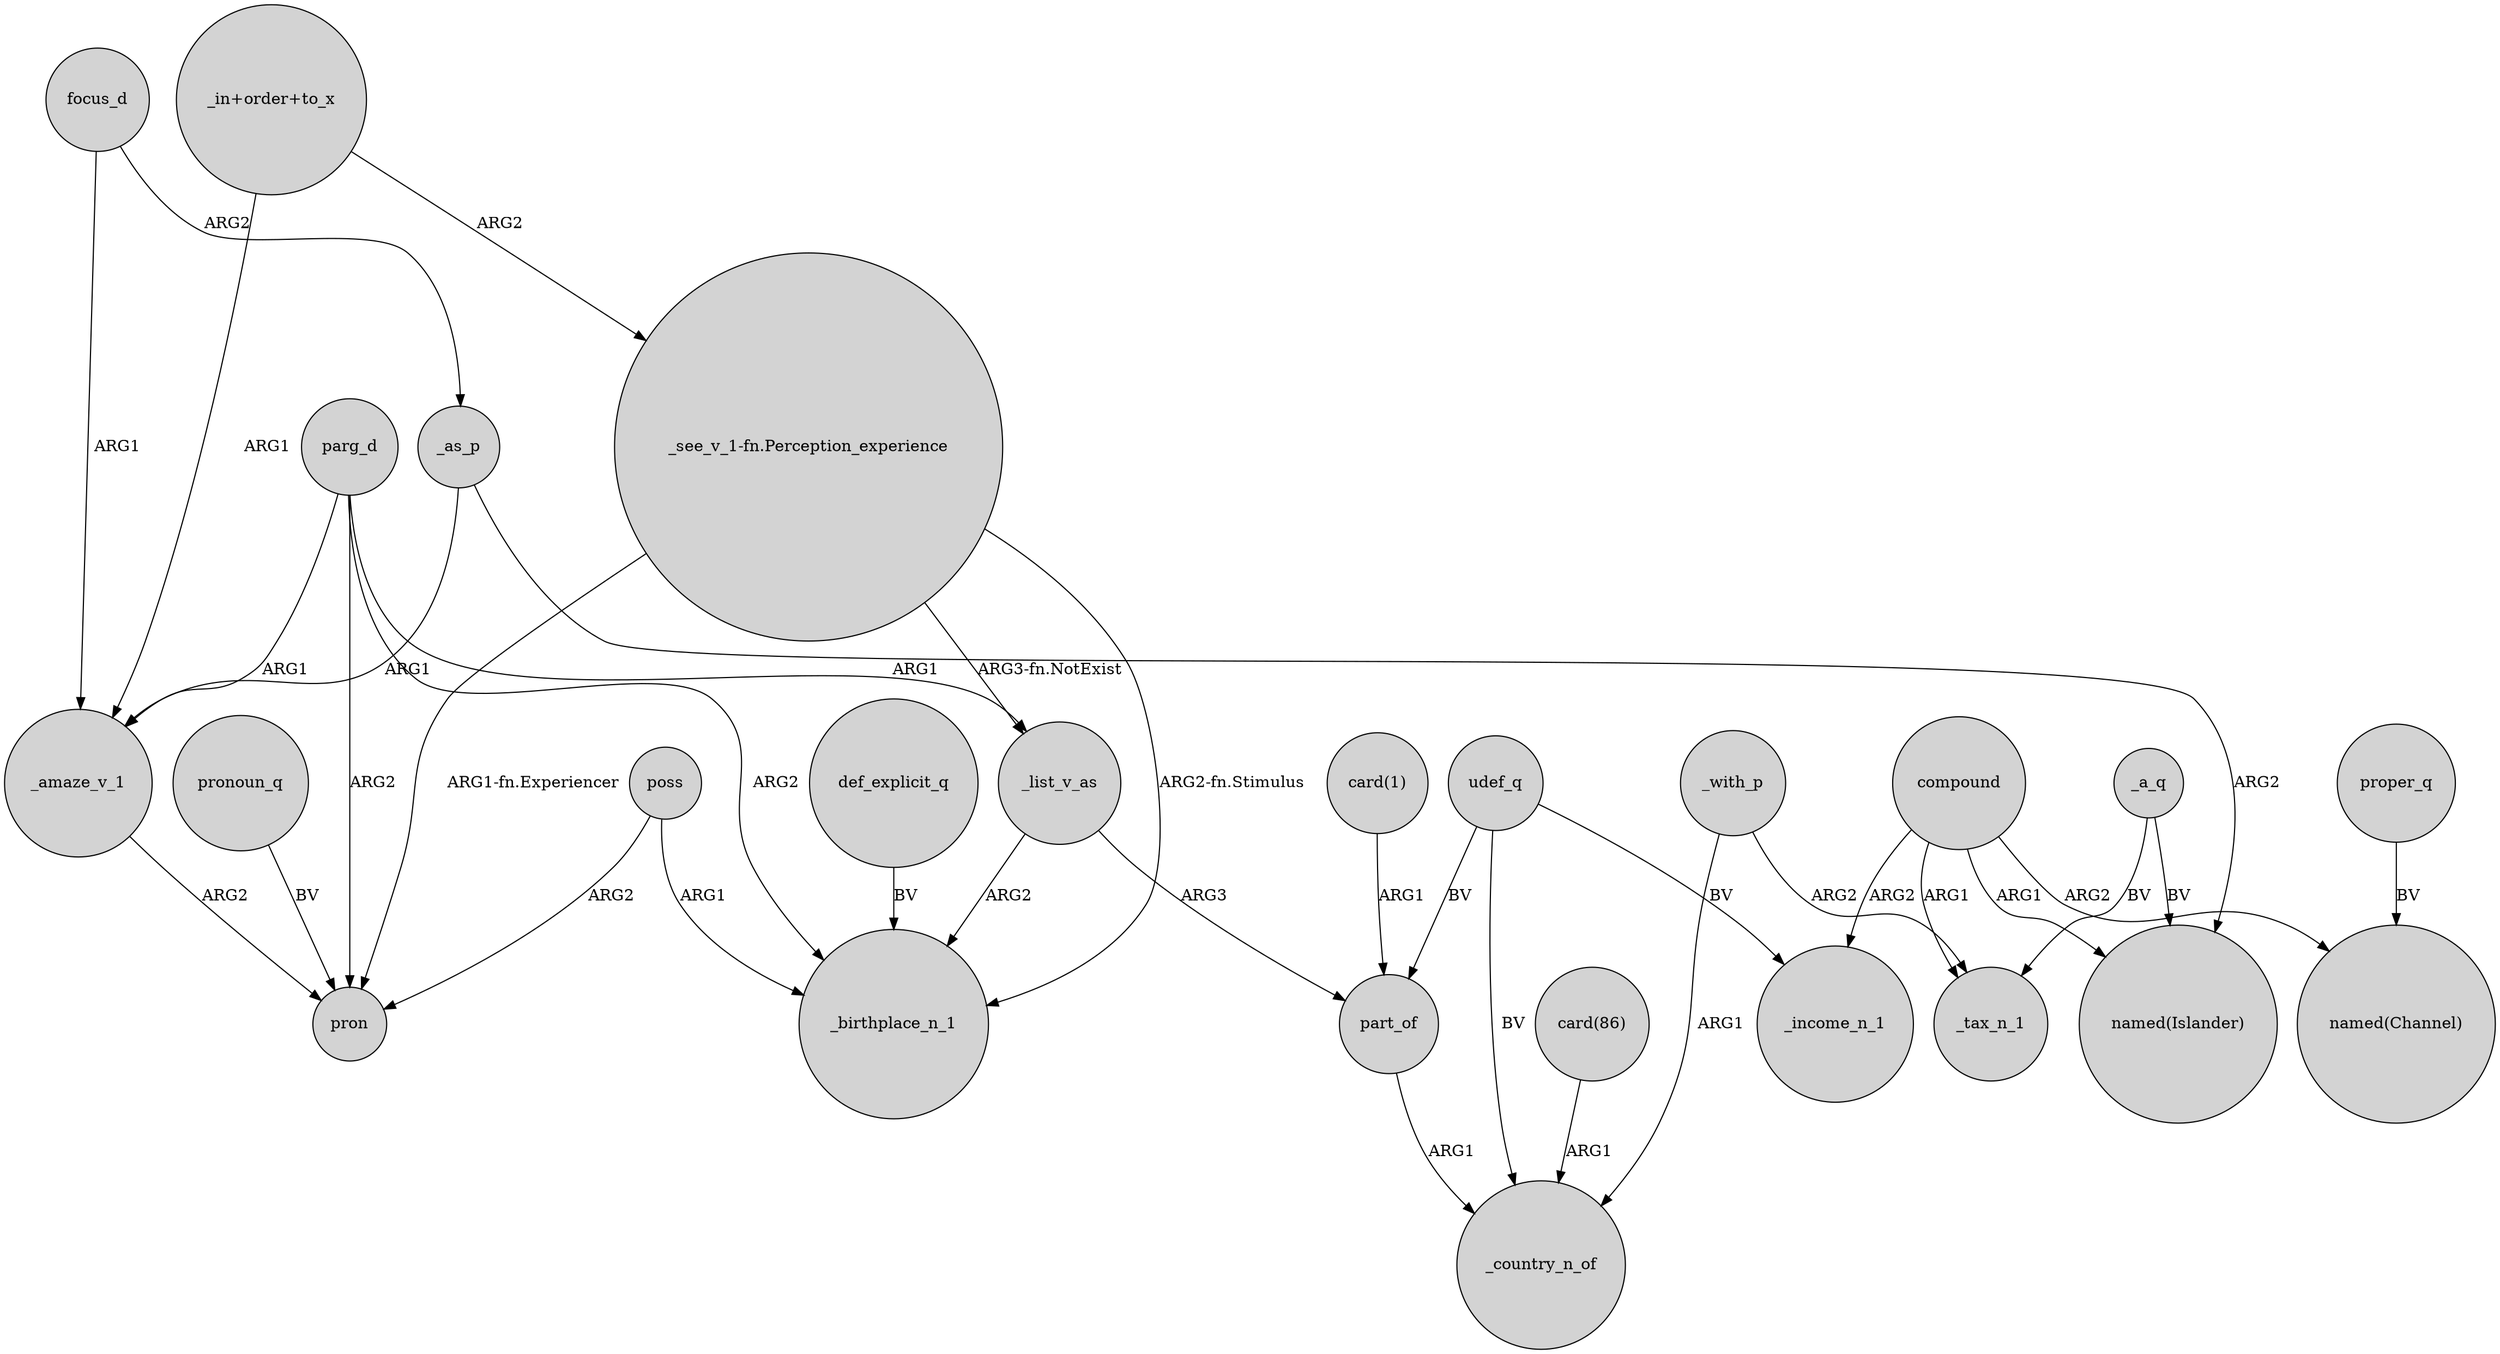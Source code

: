 digraph {
	node [shape=circle style=filled]
	"_in+order+to_x" -> "_see_v_1-fn.Perception_experience" [label=ARG2]
	"_see_v_1-fn.Perception_experience" -> pron [label="ARG1-fn.Experiencer"]
	parg_d -> _list_v_as [label=ARG1]
	udef_q -> part_of [label=BV]
	def_explicit_q -> _birthplace_n_1 [label=BV]
	poss -> pron [label=ARG2]
	parg_d -> _birthplace_n_1 [label=ARG2]
	part_of -> _country_n_of [label=ARG1]
	focus_d -> _as_p [label=ARG2]
	compound -> _tax_n_1 [label=ARG1]
	_a_q -> _tax_n_1 [label=BV]
	parg_d -> pron [label=ARG2]
	poss -> _birthplace_n_1 [label=ARG1]
	"_see_v_1-fn.Perception_experience" -> _birthplace_n_1 [label="ARG2-fn.Stimulus"]
	compound -> _income_n_1 [label=ARG2]
	udef_q -> _country_n_of [label=BV]
	pronoun_q -> pron [label=BV]
	_a_q -> "named(Islander)" [label=BV]
	"_see_v_1-fn.Perception_experience" -> _list_v_as [label="ARG3-fn.NotExist"]
	_list_v_as -> part_of [label=ARG3]
	compound -> "named(Islander)" [label=ARG1]
	proper_q -> "named(Channel)" [label=BV]
	_as_p -> _amaze_v_1 [label=ARG1]
	_as_p -> "named(Islander)" [label=ARG2]
	_with_p -> _country_n_of [label=ARG1]
	"card(1)" -> part_of [label=ARG1]
	parg_d -> _amaze_v_1 [label=ARG1]
	_amaze_v_1 -> pron [label=ARG2]
	_with_p -> _tax_n_1 [label=ARG2]
	focus_d -> _amaze_v_1 [label=ARG1]
	"_in+order+to_x" -> _amaze_v_1 [label=ARG1]
	_list_v_as -> _birthplace_n_1 [label=ARG2]
	compound -> "named(Channel)" [label=ARG2]
	udef_q -> _income_n_1 [label=BV]
	"card(86)" -> _country_n_of [label=ARG1]
}
